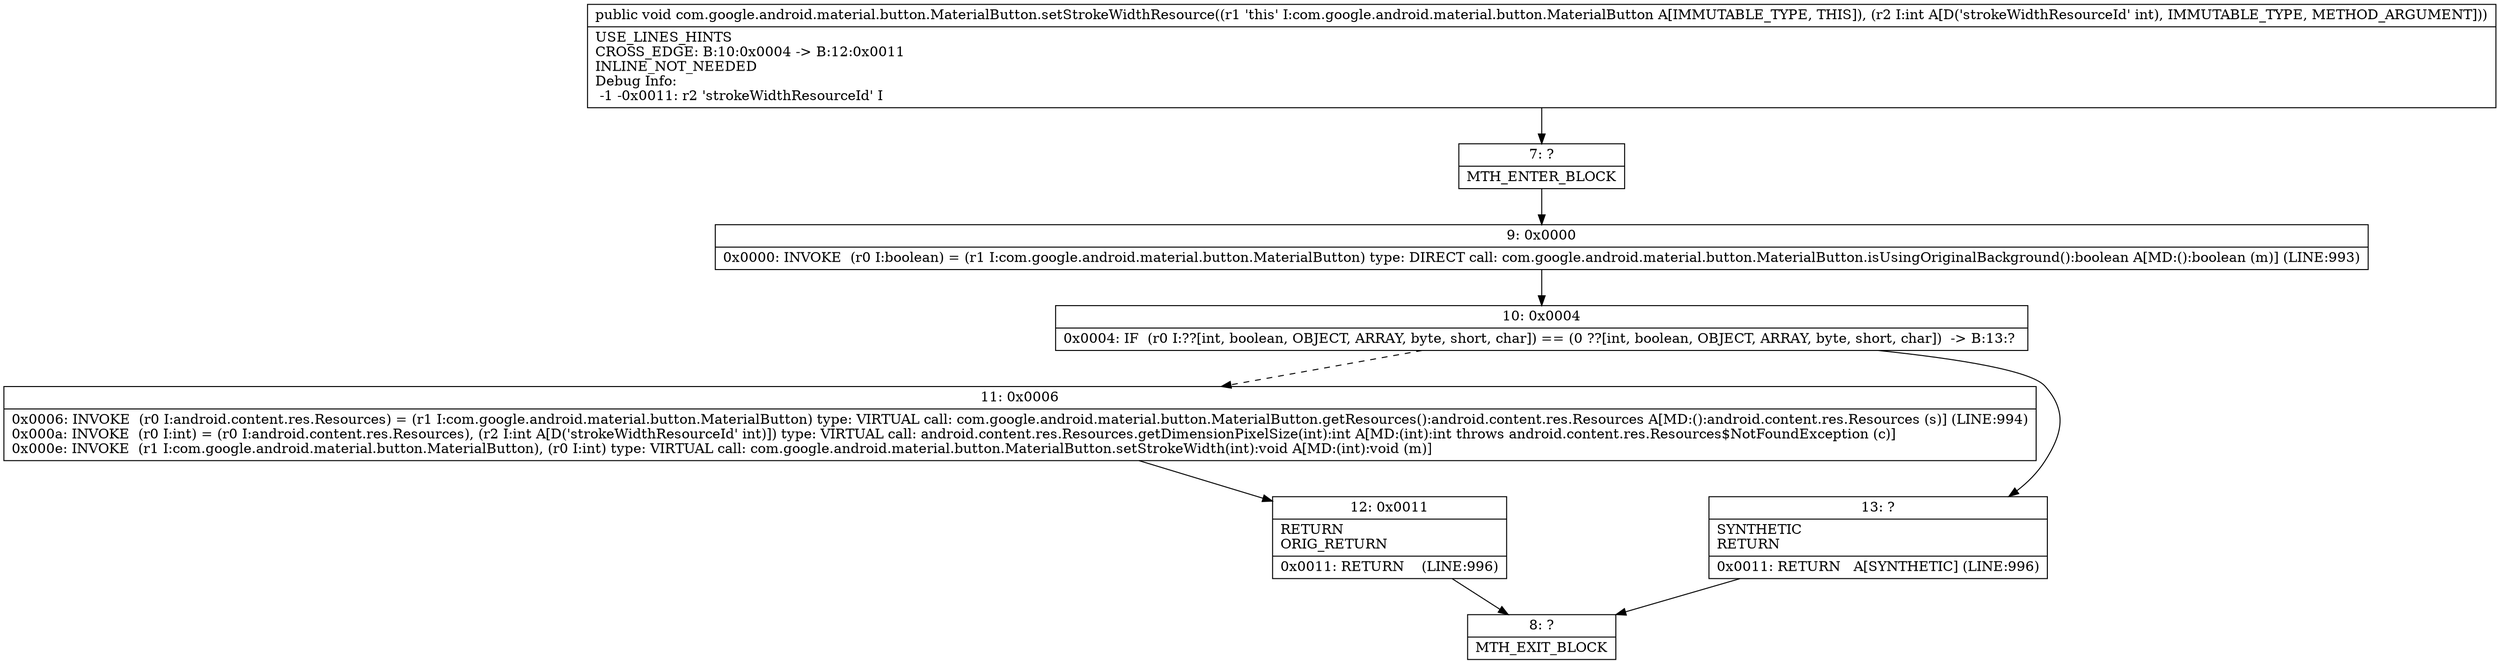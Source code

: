 digraph "CFG forcom.google.android.material.button.MaterialButton.setStrokeWidthResource(I)V" {
Node_7 [shape=record,label="{7\:\ ?|MTH_ENTER_BLOCK\l}"];
Node_9 [shape=record,label="{9\:\ 0x0000|0x0000: INVOKE  (r0 I:boolean) = (r1 I:com.google.android.material.button.MaterialButton) type: DIRECT call: com.google.android.material.button.MaterialButton.isUsingOriginalBackground():boolean A[MD:():boolean (m)] (LINE:993)\l}"];
Node_10 [shape=record,label="{10\:\ 0x0004|0x0004: IF  (r0 I:??[int, boolean, OBJECT, ARRAY, byte, short, char]) == (0 ??[int, boolean, OBJECT, ARRAY, byte, short, char])  \-\> B:13:? \l}"];
Node_11 [shape=record,label="{11\:\ 0x0006|0x0006: INVOKE  (r0 I:android.content.res.Resources) = (r1 I:com.google.android.material.button.MaterialButton) type: VIRTUAL call: com.google.android.material.button.MaterialButton.getResources():android.content.res.Resources A[MD:():android.content.res.Resources (s)] (LINE:994)\l0x000a: INVOKE  (r0 I:int) = (r0 I:android.content.res.Resources), (r2 I:int A[D('strokeWidthResourceId' int)]) type: VIRTUAL call: android.content.res.Resources.getDimensionPixelSize(int):int A[MD:(int):int throws android.content.res.Resources$NotFoundException (c)]\l0x000e: INVOKE  (r1 I:com.google.android.material.button.MaterialButton), (r0 I:int) type: VIRTUAL call: com.google.android.material.button.MaterialButton.setStrokeWidth(int):void A[MD:(int):void (m)]\l}"];
Node_12 [shape=record,label="{12\:\ 0x0011|RETURN\lORIG_RETURN\l|0x0011: RETURN    (LINE:996)\l}"];
Node_8 [shape=record,label="{8\:\ ?|MTH_EXIT_BLOCK\l}"];
Node_13 [shape=record,label="{13\:\ ?|SYNTHETIC\lRETURN\l|0x0011: RETURN   A[SYNTHETIC] (LINE:996)\l}"];
MethodNode[shape=record,label="{public void com.google.android.material.button.MaterialButton.setStrokeWidthResource((r1 'this' I:com.google.android.material.button.MaterialButton A[IMMUTABLE_TYPE, THIS]), (r2 I:int A[D('strokeWidthResourceId' int), IMMUTABLE_TYPE, METHOD_ARGUMENT]))  | USE_LINES_HINTS\lCROSS_EDGE: B:10:0x0004 \-\> B:12:0x0011\lINLINE_NOT_NEEDED\lDebug Info:\l  \-1 \-0x0011: r2 'strokeWidthResourceId' I\l}"];
MethodNode -> Node_7;Node_7 -> Node_9;
Node_9 -> Node_10;
Node_10 -> Node_11[style=dashed];
Node_10 -> Node_13;
Node_11 -> Node_12;
Node_12 -> Node_8;
Node_13 -> Node_8;
}

